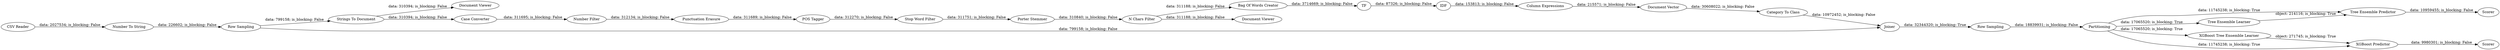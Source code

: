 digraph {
	"-5736861813000151735_21" [label="Category To Class"]
	"-5736861813000151735_20" [label="Document Vector"]
	"-5736861813000151735_15" [label="Porter Stemmer"]
	"-5736861813000151735_16" [label="Bag Of Words Creator"]
	"-5736861813000151735_11" [label="Number Filter"]
	"-5736861813000151735_23" [label=Partitioning]
	"-5736861813000151735_30" [label="Document Viewer"]
	"-5736861813000151735_8" [label="Document Viewer"]
	"-5736861813000151735_31" [label="Row Sampling"]
	"-5736861813000151735_38" [label=Scorer]
	"-5736861813000151735_19" [label="Column Expressions"]
	"-5736861813000151735_35" [label="Row Sampling"]
	"-5736861813000151735_17" [label=TF]
	"-5736861813000151735_9" [label="Case Converter"]
	"-5736861813000151735_12" [label="Punctuation Erasure"]
	"-5736861813000151735_28" [label="Tree Ensemble Predictor"]
	"-5736861813000151735_18" [label=IDF]
	"-5736861813000151735_27" [label="Tree Ensemble Learner"]
	"-5736861813000151735_7" [label="Strings To Document"]
	"-5736861813000151735_36" [label="XGBoost Tree Ensemble Learner"]
	"-5736861813000151735_10" [label="N Chars Filter"]
	"-5736861813000151735_26" [label=Scorer]
	"-5736861813000151735_33" [label="Number To String"]
	"-5736861813000151735_34" [label=Joiner]
	"-5736861813000151735_37" [label="XGBoost Predictor"]
	"-5736861813000151735_32" [label="CSV Reader"]
	"-5736861813000151735_14" [label="Stop Word Filter"]
	"-5736861813000151735_13" [label="POS Tagger"]
	"-5736861813000151735_23" -> "-5736861813000151735_28" [label="data: 11745238; is_blocking: True"]
	"-5736861813000151735_11" -> "-5736861813000151735_12" [label="data: 312134; is_blocking: False"]
	"-5736861813000151735_19" -> "-5736861813000151735_20" [label="data: 215571; is_blocking: False"]
	"-5736861813000151735_23" -> "-5736861813000151735_37" [label="data: 11745238; is_blocking: True"]
	"-5736861813000151735_18" -> "-5736861813000151735_19" [label="data: 153813; is_blocking: False"]
	"-5736861813000151735_31" -> "-5736861813000151735_7" [label="data: 799158; is_blocking: False"]
	"-5736861813000151735_7" -> "-5736861813000151735_8" [label="data: 310394; is_blocking: False"]
	"-5736861813000151735_34" -> "-5736861813000151735_35" [label="data: 32344320; is_blocking: True"]
	"-5736861813000151735_15" -> "-5736861813000151735_10" [label="data: 310840; is_blocking: False"]
	"-5736861813000151735_35" -> "-5736861813000151735_23" [label="data: 18839931; is_blocking: False"]
	"-5736861813000151735_12" -> "-5736861813000151735_13" [label="data: 311689; is_blocking: False"]
	"-5736861813000151735_31" -> "-5736861813000151735_34" [label="data: 799158; is_blocking: False"]
	"-5736861813000151735_37" -> "-5736861813000151735_38" [label="data: 9980301; is_blocking: False"]
	"-5736861813000151735_36" -> "-5736861813000151735_37" [label="object: 271745; is_blocking: True"]
	"-5736861813000151735_23" -> "-5736861813000151735_36" [label="data: 17065520; is_blocking: True"]
	"-5736861813000151735_23" -> "-5736861813000151735_27" [label="data: 17065520; is_blocking: True"]
	"-5736861813000151735_32" -> "-5736861813000151735_33" [label="data: 2027534; is_blocking: False"]
	"-5736861813000151735_16" -> "-5736861813000151735_17" [label="data: 3714669; is_blocking: False"]
	"-5736861813000151735_7" -> "-5736861813000151735_9" [label="data: 310394; is_blocking: False"]
	"-5736861813000151735_9" -> "-5736861813000151735_11" [label="data: 311695; is_blocking: False"]
	"-5736861813000151735_28" -> "-5736861813000151735_26" [label="data: 10959455; is_blocking: False"]
	"-5736861813000151735_21" -> "-5736861813000151735_34" [label="data: 10972452; is_blocking: False"]
	"-5736861813000151735_20" -> "-5736861813000151735_21" [label="data: 30608022; is_blocking: False"]
	"-5736861813000151735_13" -> "-5736861813000151735_14" [label="data: 312270; is_blocking: False"]
	"-5736861813000151735_14" -> "-5736861813000151735_15" [label="data: 311751; is_blocking: False"]
	"-5736861813000151735_33" -> "-5736861813000151735_31" [label="data: 226602; is_blocking: False"]
	"-5736861813000151735_17" -> "-5736861813000151735_18" [label="data: 87326; is_blocking: False"]
	"-5736861813000151735_27" -> "-5736861813000151735_28" [label="object: 214116; is_blocking: True"]
	"-5736861813000151735_10" -> "-5736861813000151735_16" [label="data: 311188; is_blocking: False"]
	"-5736861813000151735_10" -> "-5736861813000151735_30" [label="data: 311188; is_blocking: False"]
	rankdir=LR
}
